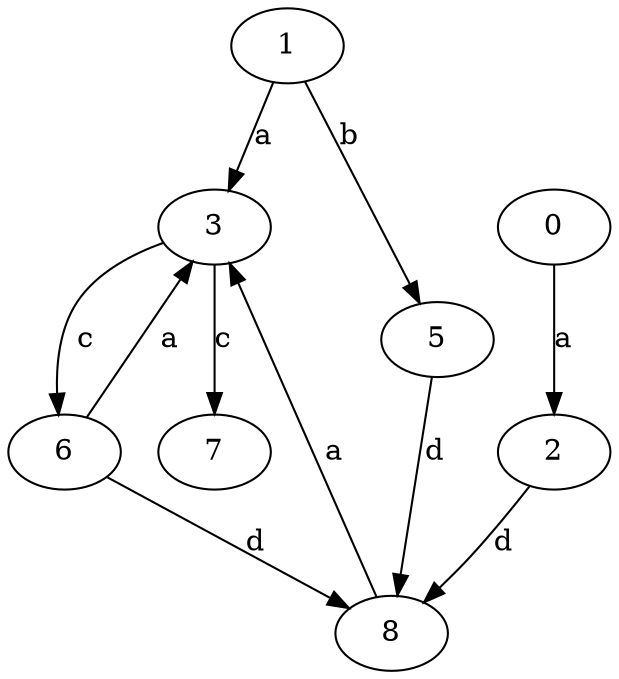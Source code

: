 strict digraph  {
1;
2;
3;
0;
5;
6;
7;
8;
1 -> 3  [label=a];
1 -> 5  [label=b];
2 -> 8  [label=d];
3 -> 6  [label=c];
3 -> 7  [label=c];
0 -> 2  [label=a];
5 -> 8  [label=d];
6 -> 3  [label=a];
6 -> 8  [label=d];
8 -> 3  [label=a];
}
